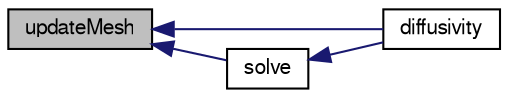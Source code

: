 digraph "updateMesh"
{
  bgcolor="transparent";
  edge [fontname="FreeSans",fontsize="10",labelfontname="FreeSans",labelfontsize="10"];
  node [fontname="FreeSans",fontsize="10",shape=record];
  rankdir="LR";
  Node741 [label="updateMesh",height=0.2,width=0.4,color="black", fillcolor="grey75", style="filled", fontcolor="black"];
  Node741 -> Node742 [dir="back",color="midnightblue",fontsize="10",style="solid",fontname="FreeSans"];
  Node742 [label="diffusivity",height=0.2,width=0.4,color="black",URL="$a23330.html#abb68c0e94331e85080d13f0823f0b8c8",tooltip="Return diffusivity. "];
  Node741 -> Node743 [dir="back",color="midnightblue",fontsize="10",style="solid",fontname="FreeSans"];
  Node743 [label="solve",height=0.2,width=0.4,color="black",URL="$a23330.html#af7d39f0eac0af0ed5785935ac72a1e7d",tooltip="Solve for motion. "];
  Node743 -> Node742 [dir="back",color="midnightblue",fontsize="10",style="solid",fontname="FreeSans"];
}
